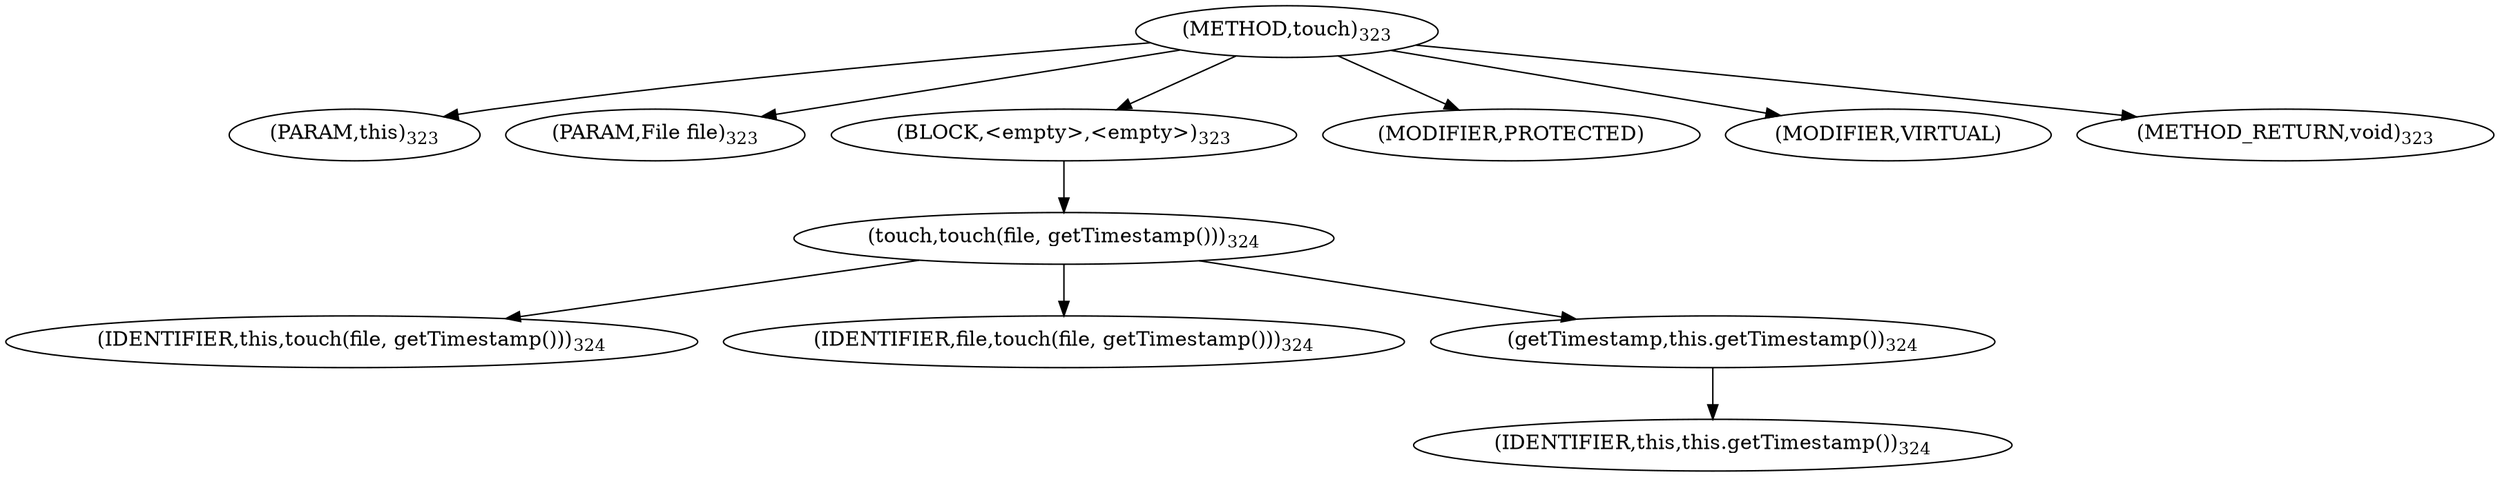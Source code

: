 digraph "touch" {  
"661" [label = <(METHOD,touch)<SUB>323</SUB>> ]
"45" [label = <(PARAM,this)<SUB>323</SUB>> ]
"662" [label = <(PARAM,File file)<SUB>323</SUB>> ]
"663" [label = <(BLOCK,&lt;empty&gt;,&lt;empty&gt;)<SUB>323</SUB>> ]
"664" [label = <(touch,touch(file, getTimestamp()))<SUB>324</SUB>> ]
"46" [label = <(IDENTIFIER,this,touch(file, getTimestamp()))<SUB>324</SUB>> ]
"665" [label = <(IDENTIFIER,file,touch(file, getTimestamp()))<SUB>324</SUB>> ]
"666" [label = <(getTimestamp,this.getTimestamp())<SUB>324</SUB>> ]
"44" [label = <(IDENTIFIER,this,this.getTimestamp())<SUB>324</SUB>> ]
"667" [label = <(MODIFIER,PROTECTED)> ]
"668" [label = <(MODIFIER,VIRTUAL)> ]
"669" [label = <(METHOD_RETURN,void)<SUB>323</SUB>> ]
  "661" -> "45" 
  "661" -> "662" 
  "661" -> "663" 
  "661" -> "667" 
  "661" -> "668" 
  "661" -> "669" 
  "663" -> "664" 
  "664" -> "46" 
  "664" -> "665" 
  "664" -> "666" 
  "666" -> "44" 
}

